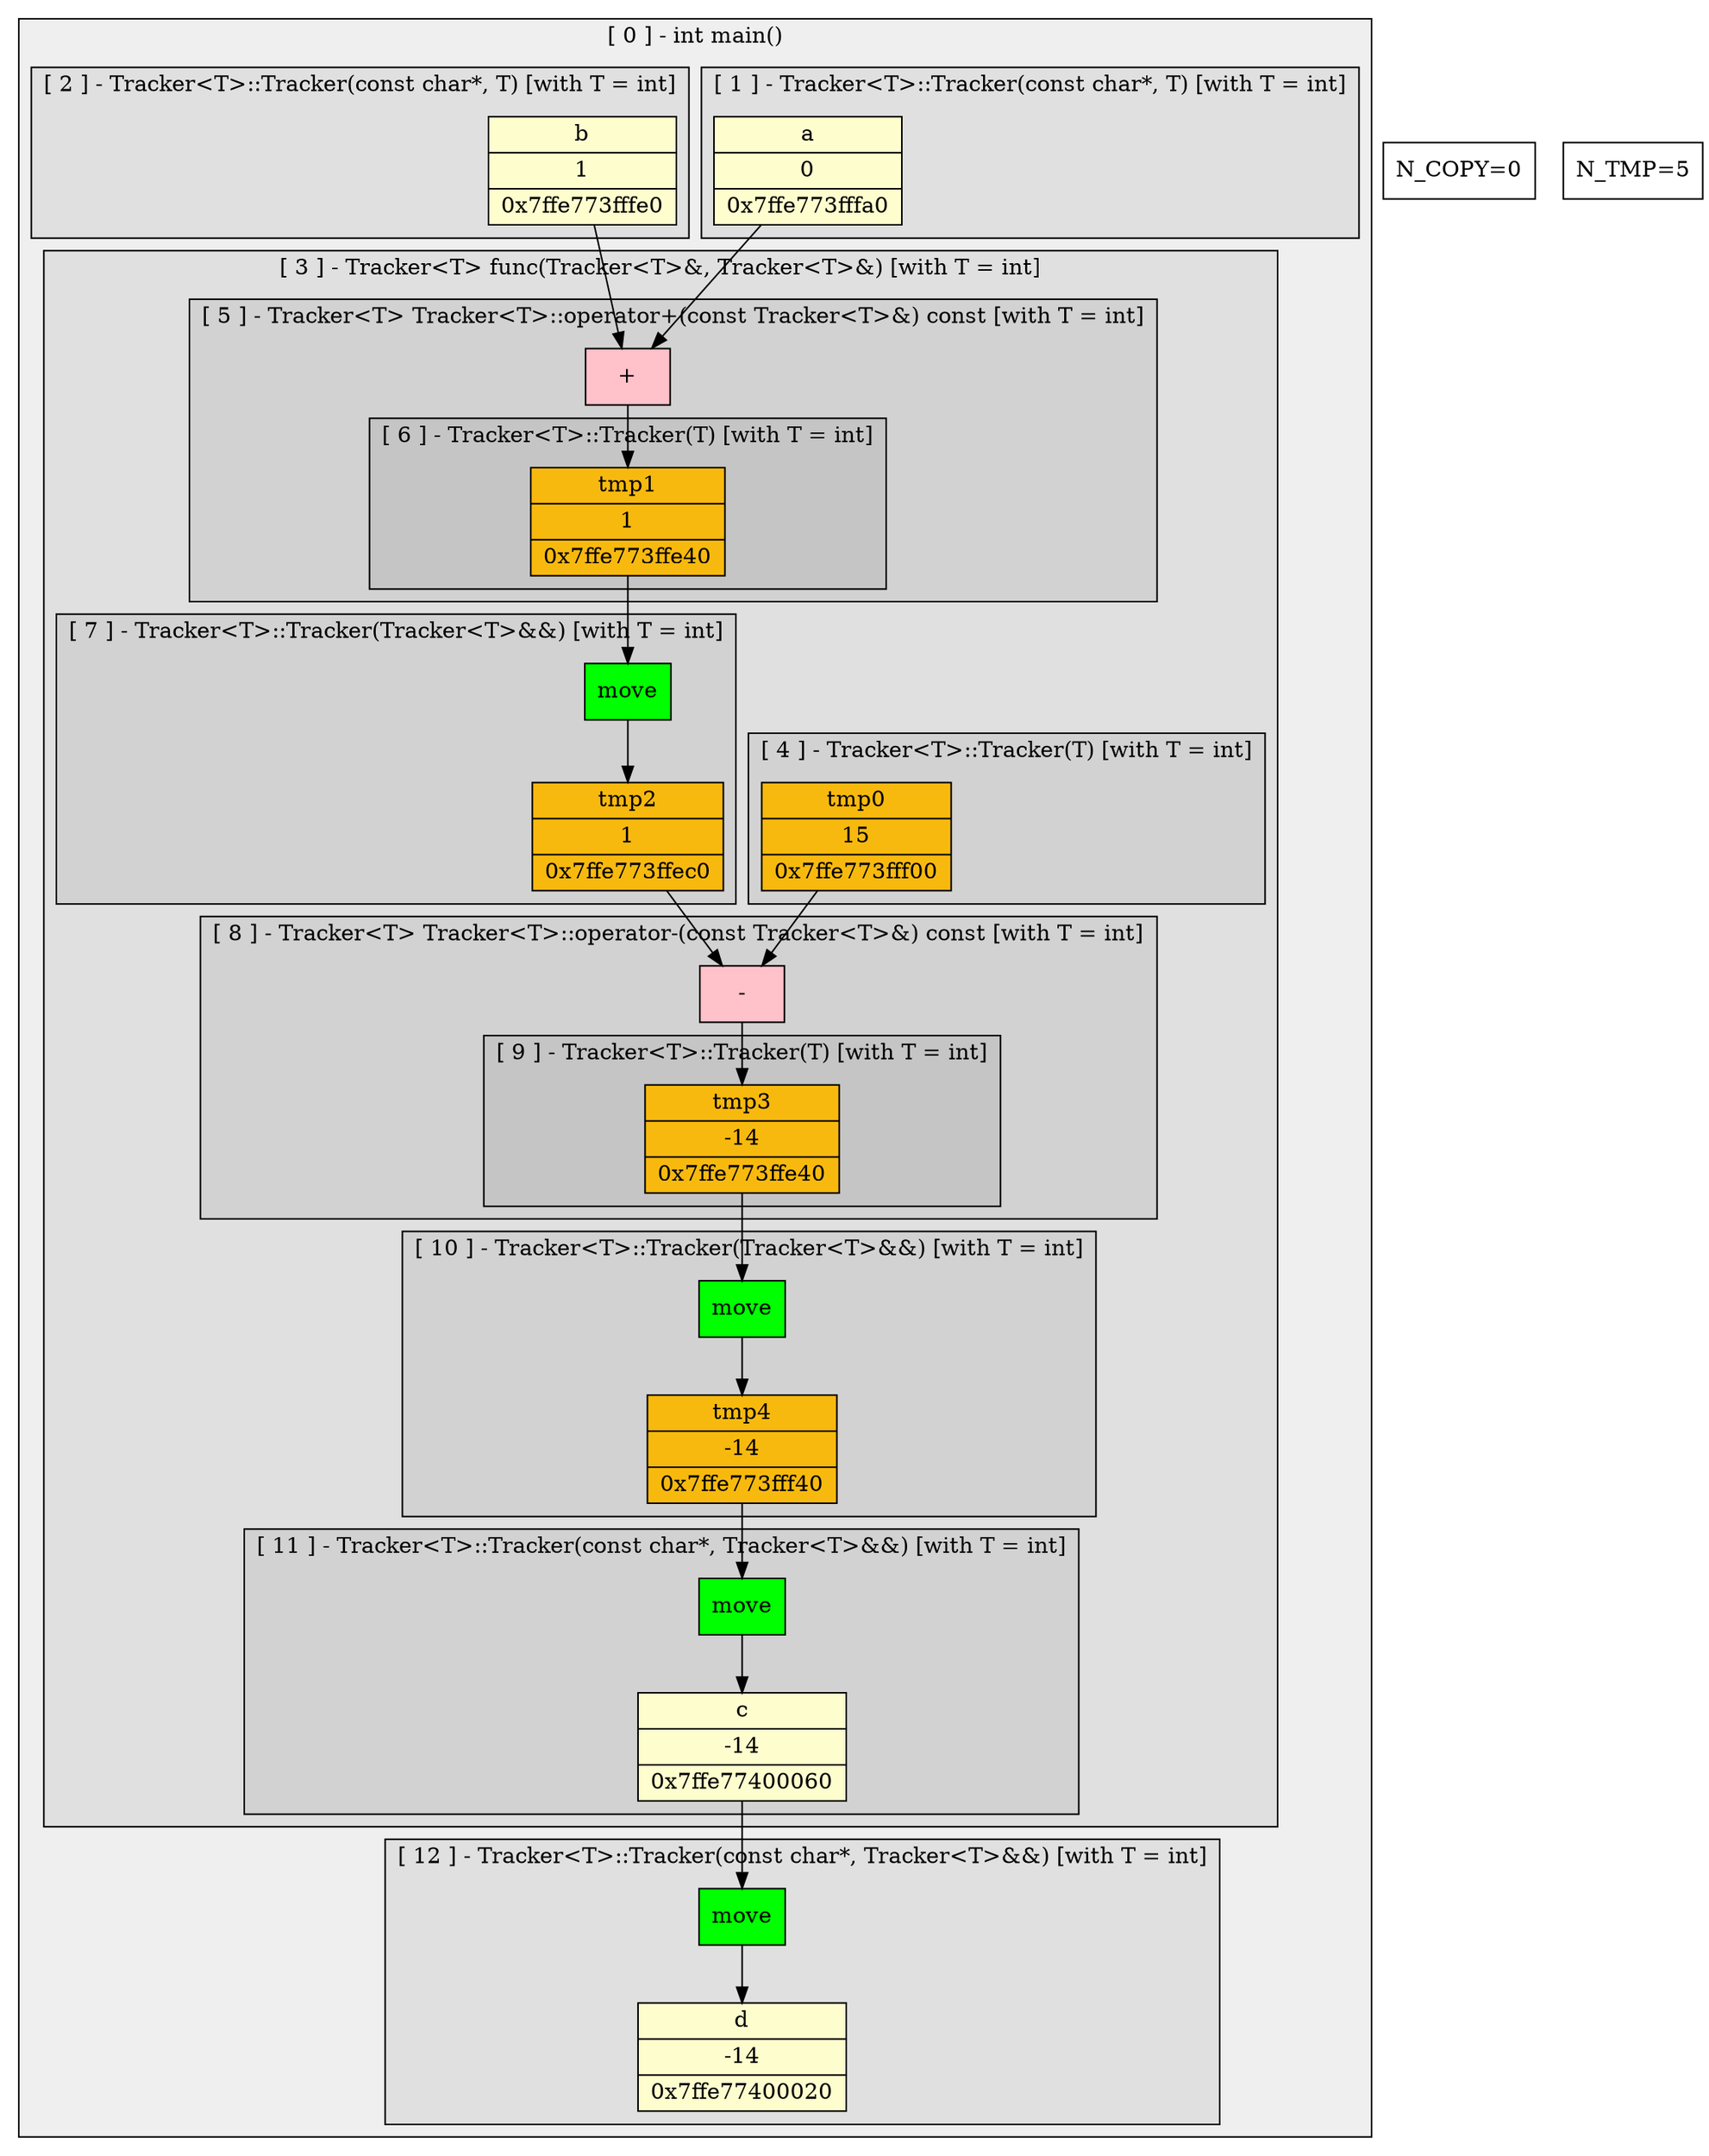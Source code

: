 digraph G{
subgraph cluster_0{
label = "[ 0 ] - int main()";
style=filled;
fillcolor="#00000010";
subgraph cluster_1{
label = "[ 1 ] - Tracker<T>::Tracker(const char*, T) [with T = int]";
style=filled;
fillcolor="#00000010";
node [shape=record style=filled fillcolor="#fefdce" label="{a | 0 | 0x7ffe773fffa0}"] v0;
}

subgraph cluster_2{
label = "[ 2 ] - Tracker<T>::Tracker(const char*, T) [with T = int]";
style=filled;
fillcolor="#00000010";
node [shape=record style=filled fillcolor="#fefdce" label="{b | 1 | 0x7ffe773fffe0}"] v1;
}

subgraph cluster_3{
label = "[ 3 ] - Tracker<T> func(Tracker<T>&, Tracker<T>&) [with T = int]";
style=filled;
fillcolor="#00000010";
subgraph cluster_4{
label = "[ 4 ] - Tracker<T>::Tracker(T) [with T = int]";
style=filled;
fillcolor="#00000010";
node [shape=record style=filled fillcolor="#f8b90f" label="{tmp0 | 15 | 0x7ffe773fff00}"] v2;
}

subgraph cluster_5{
label = "[ 5 ] - Tracker<T> Tracker<T>::operator+(const Tracker<T>&) const [with T = int]";
style=filled;
fillcolor="#00000010";
subgraph cluster_6{
label = "[ 6 ] - Tracker<T>::Tracker(T) [with T = int]";
style=filled;
fillcolor="#00000010";
node [shape=record style=filled fillcolor="#f8b90f" label="{tmp1 | 1 | 0x7ffe773ffe40}"] v3;
}

node [shape=record style=filled fillcolor="#ffc1ca" label="+"] oper0;
v0 -> oper0;
v1 -> oper0;
oper0 -> v3;
}

subgraph cluster_7{
label = "[ 7 ] - Tracker<T>::Tracker(Tracker<T>&&) [with T = int]";
style=filled;
fillcolor="#00000010";
node [shape=record style=filled fillcolor="#f8b90f" label="{tmp2 | 1 | 0x7ffe773ffec0}"] v4;
node [label="move" style=filled fillcolor="green"] mv0;
v3 -> mv0;
mv0 -> v4;
}

subgraph cluster_8{
label = "[ 8 ] - Tracker<T> Tracker<T>::operator-(const Tracker<T>&) const [with T = int]";
style=filled;
fillcolor="#00000010";
subgraph cluster_9{
label = "[ 9 ] - Tracker<T>::Tracker(T) [with T = int]";
style=filled;
fillcolor="#00000010";
node [shape=record style=filled fillcolor="#f8b90f" label="{tmp3 | -14 | 0x7ffe773ffe40}"] v5;
}

node [shape=record style=filled fillcolor="#ffc1ca" label="-"] oper1;
v4 -> oper1;
v2 -> oper1;
oper1 -> v5;
}

subgraph cluster_10{
label = "[ 10 ] - Tracker<T>::Tracker(Tracker<T>&&) [with T = int]";
style=filled;
fillcolor="#00000010";
node [shape=record style=filled fillcolor="#f8b90f" label="{tmp4 | -14 | 0x7ffe773fff40}"] v6;
node [label="move" style=filled fillcolor="green"] mv1;
v5 -> mv1;
mv1 -> v6;
}

subgraph cluster_11{
label = "[ 11 ] - Tracker<T>::Tracker(const char*, Tracker<T>&&) [with T = int]";
style=filled;
fillcolor="#00000010";
node [shape=record style=filled fillcolor="#fefdce" label="{c | -14 | 0x7ffe77400060}"] v7;
node [label="move" style=filled fillcolor="green"] mv2;
v6 -> mv2;
mv2 -> v7;
}

}

subgraph cluster_12{
label = "[ 12 ] - Tracker<T>::Tracker(const char*, Tracker<T>&&) [with T = int]";
style=filled;
fillcolor="#00000010";
node [shape=record style=filled fillcolor="#fefdce" label="{d | -14 | 0x7ffe77400020}"] v8;
node [label="move" style=filled fillcolor="green"] mv3;
v7 -> mv3;
mv3 -> v8;
}

}

subgraph caption1 {
node [shape=record];
label="..."
cps [label="N_COPY=0"]
tmps [label="N_TMP=5"]
}
}
